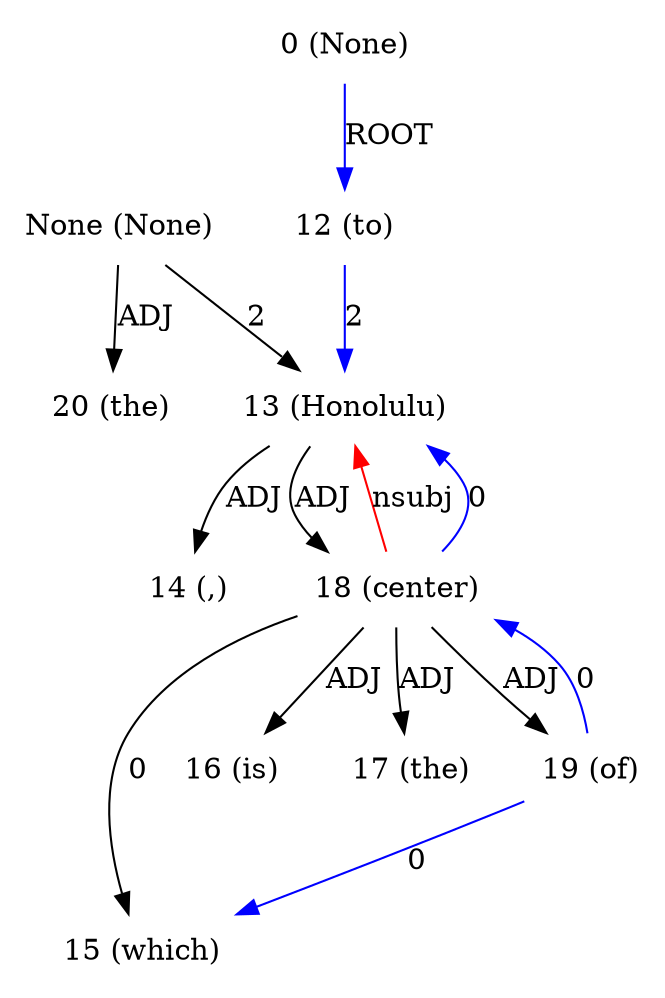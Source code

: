 digraph G{
edge [dir=forward]
node [shape=plaintext]

None [label="None (None)"]
None -> 13 [label="2"]
None [label="None (None)"]
None -> 20 [label="ADJ"]
0 [label="0 (None)"]
0 -> 12 [label="ROOT", color="blue"]
12 [label="12 (to)"]
12 -> 13 [label="2", color="blue"]
13 [label="13 (Honolulu)"]
13 -> 14 [label="ADJ"]
13 -> 18 [label="ADJ"]
18 -> 13 [label="nsubj", color="red"]
14 [label="14 (,)"]
15 [label="15 (which)"]
16 [label="16 (is)"]
17 [label="17 (the)"]
18 [label="18 (center)"]
18 -> 15 [label="0"]
18 -> 13 [label="0", color="blue"]
18 -> 16 [label="ADJ"]
18 -> 17 [label="ADJ"]
18 -> 19 [label="ADJ"]
19 [label="19 (of)"]
19 -> 18 [label="0", color="blue"]
19 -> 15 [label="0", color="blue"]
20 [label="20 (the)"]
}
